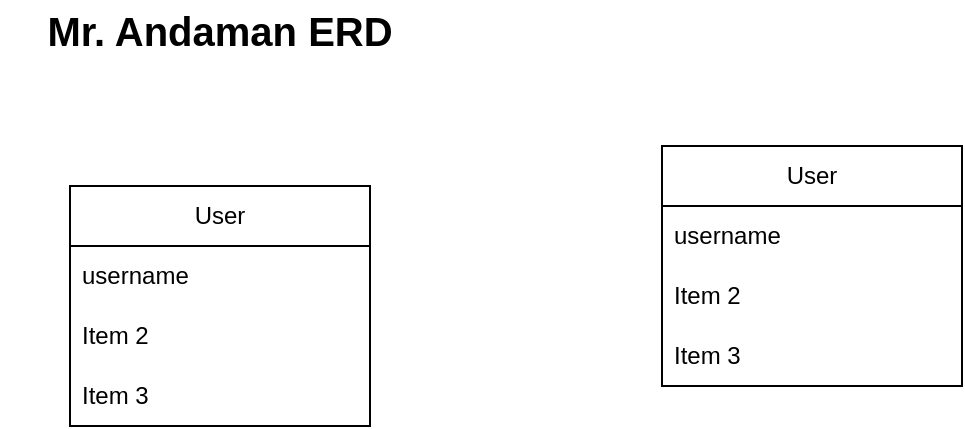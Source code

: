 <mxfile version="24.7.17">
  <diagram name="ERD" id="rGgOu-BAKM6de4e7C1ct">
    <mxGraphModel dx="1554" dy="863" grid="0" gridSize="10" guides="1" tooltips="1" connect="1" arrows="1" fold="1" page="1" pageScale="1" pageWidth="850" pageHeight="1100" math="0" shadow="0">
      <root>
        <mxCell id="0" />
        <mxCell id="1" parent="0" />
        <mxCell id="pLeDZ3M_WQCKM6x-BAhu-1" value="User" style="swimlane;fontStyle=0;childLayout=stackLayout;horizontal=1;startSize=30;horizontalStack=0;resizeParent=1;resizeParentMax=0;resizeLast=0;collapsible=1;marginBottom=0;whiteSpace=wrap;html=1;" vertex="1" parent="1">
          <mxGeometry x="60" y="110" width="150" height="120" as="geometry" />
        </mxCell>
        <mxCell id="pLeDZ3M_WQCKM6x-BAhu-2" value="username" style="text;strokeColor=none;fillColor=none;align=left;verticalAlign=middle;spacingLeft=4;spacingRight=4;overflow=hidden;points=[[0,0.5],[1,0.5]];portConstraint=eastwest;rotatable=0;whiteSpace=wrap;html=1;" vertex="1" parent="pLeDZ3M_WQCKM6x-BAhu-1">
          <mxGeometry y="30" width="150" height="30" as="geometry" />
        </mxCell>
        <mxCell id="pLeDZ3M_WQCKM6x-BAhu-3" value="Item 2" style="text;strokeColor=none;fillColor=none;align=left;verticalAlign=middle;spacingLeft=4;spacingRight=4;overflow=hidden;points=[[0,0.5],[1,0.5]];portConstraint=eastwest;rotatable=0;whiteSpace=wrap;html=1;" vertex="1" parent="pLeDZ3M_WQCKM6x-BAhu-1">
          <mxGeometry y="60" width="150" height="30" as="geometry" />
        </mxCell>
        <mxCell id="pLeDZ3M_WQCKM6x-BAhu-4" value="Item 3" style="text;strokeColor=none;fillColor=none;align=left;verticalAlign=middle;spacingLeft=4;spacingRight=4;overflow=hidden;points=[[0,0.5],[1,0.5]];portConstraint=eastwest;rotatable=0;whiteSpace=wrap;html=1;" vertex="1" parent="pLeDZ3M_WQCKM6x-BAhu-1">
          <mxGeometry y="90" width="150" height="30" as="geometry" />
        </mxCell>
        <mxCell id="pLeDZ3M_WQCKM6x-BAhu-5" value="&lt;font style=&quot;font-size: 20px;&quot;&gt;Mr. Andaman ERD&lt;/font&gt;" style="text;html=1;align=center;verticalAlign=middle;whiteSpace=wrap;rounded=0;fontStyle=1" vertex="1" parent="1">
          <mxGeometry x="25" y="17" width="220" height="30" as="geometry" />
        </mxCell>
        <mxCell id="pLeDZ3M_WQCKM6x-BAhu-6" value="User" style="swimlane;fontStyle=0;childLayout=stackLayout;horizontal=1;startSize=30;horizontalStack=0;resizeParent=1;resizeParentMax=0;resizeLast=0;collapsible=1;marginBottom=0;whiteSpace=wrap;html=1;" vertex="1" parent="1">
          <mxGeometry x="356" y="90" width="150" height="120" as="geometry" />
        </mxCell>
        <mxCell id="pLeDZ3M_WQCKM6x-BAhu-7" value="username" style="text;strokeColor=none;fillColor=none;align=left;verticalAlign=middle;spacingLeft=4;spacingRight=4;overflow=hidden;points=[[0,0.5],[1,0.5]];portConstraint=eastwest;rotatable=0;whiteSpace=wrap;html=1;" vertex="1" parent="pLeDZ3M_WQCKM6x-BAhu-6">
          <mxGeometry y="30" width="150" height="30" as="geometry" />
        </mxCell>
        <mxCell id="pLeDZ3M_WQCKM6x-BAhu-8" value="Item 2" style="text;strokeColor=none;fillColor=none;align=left;verticalAlign=middle;spacingLeft=4;spacingRight=4;overflow=hidden;points=[[0,0.5],[1,0.5]];portConstraint=eastwest;rotatable=0;whiteSpace=wrap;html=1;" vertex="1" parent="pLeDZ3M_WQCKM6x-BAhu-6">
          <mxGeometry y="60" width="150" height="30" as="geometry" />
        </mxCell>
        <mxCell id="pLeDZ3M_WQCKM6x-BAhu-9" value="Item 3" style="text;strokeColor=none;fillColor=none;align=left;verticalAlign=middle;spacingLeft=4;spacingRight=4;overflow=hidden;points=[[0,0.5],[1,0.5]];portConstraint=eastwest;rotatable=0;whiteSpace=wrap;html=1;" vertex="1" parent="pLeDZ3M_WQCKM6x-BAhu-6">
          <mxGeometry y="90" width="150" height="30" as="geometry" />
        </mxCell>
      </root>
    </mxGraphModel>
  </diagram>
</mxfile>

